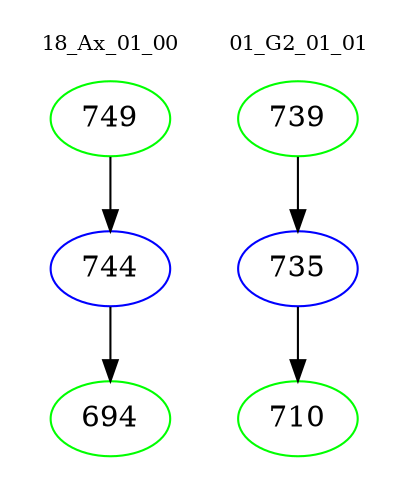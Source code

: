 digraph{
subgraph cluster_0 {
color = white
label = "18_Ax_01_00";
fontsize=10;
T0_749 [label="749", color="green"]
T0_749 -> T0_744 [color="black"]
T0_744 [label="744", color="blue"]
T0_744 -> T0_694 [color="black"]
T0_694 [label="694", color="green"]
}
subgraph cluster_1 {
color = white
label = "01_G2_01_01";
fontsize=10;
T1_739 [label="739", color="green"]
T1_739 -> T1_735 [color="black"]
T1_735 [label="735", color="blue"]
T1_735 -> T1_710 [color="black"]
T1_710 [label="710", color="green"]
}
}
